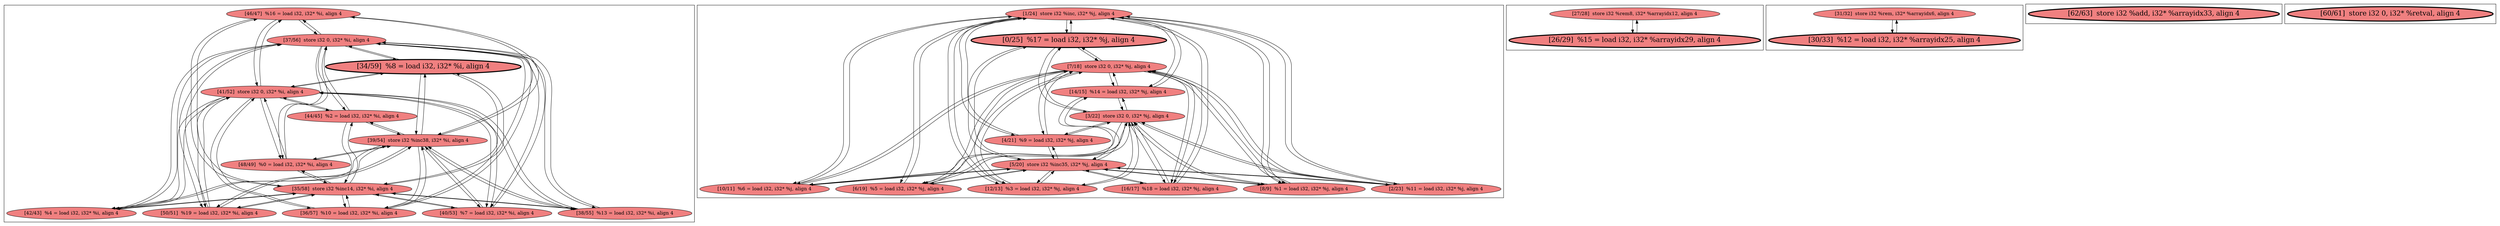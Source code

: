 
digraph G {



node122->node128 [ ]
node128->node131 [ ]
node131->node128 [ ]
node113->node115 [ ]
node115->node113 [ ]
node131->node127 [ ]
node125->node127 [ ]
node132->node129 [ ]
node129->node132 [ ]
node109->node113 [ ]
node102->node103 [ ]
node103->node102 [ ]
node127->node120 [ ]
node120->node127 [ ]
node113->node109 [ ]
node112->node117 [ ]
node127->node122 [ ]
node112->node116 [ ]
node127->node131 [ ]
node116->node112 [ ]
node113->node112 [ ]
node112->node113 [ ]
node124->node129 [ ]
node128->node125 [ ]
node129->node125 [ ]
node125->node128 [ ]
node124->node128 [ ]
node127->node124 [ ]
node116->node114 [ ]
node116->node107 [ ]
node107->node116 [ ]
node126->node122 [ ]
node122->node126 [ ]
node126->node131 [ ]
node117->node109 [ ]
node107->node113 [ ]
node110->node111 [ ]
node111->node110 [ ]
node127->node121 [ ]
node128->node123 [ ]
node128->node124 [ ]
node110->node118 [ ]
node114->node110 [ ]
node123->node128 [ ]
node124->node126 [ ]
node110->node109 [ ]
node129->node123 [ ]
node114->node113 [ ]
node121->node126 [ ]
node113->node107 [ ]
node132->node128 [ ]
node120->node126 [ ]
node128->node120 [ ]
node127->node130 [ ]
node121->node128 [ ]
node120->node129 [ ]
node110->node107 [ ]
node129->node130 [ ]
node128->node122 [ ]
node127->node125 [ ]
node113->node118 [ ]
node119->node116 [ ]
node117->node107 [ ]
node130->node127 [ ]
node121->node127 [ ]
node107->node117 [ ]
node131->node129 [ ]
node116->node115 [ ]
node115->node116 [ ]
node108->node117 [ ]
node115->node117 [ ]
node112->node110 [ ]
node111->node116 [ ]
node104->node105 [ ]
node105->node104 [ ]
node131->node126 [ ]
node122->node129 [ ]
node116->node111 [ ]
node117->node112 [ ]
node108->node110 [ ]
node113->node114 [ ]
node120->node128 [ ]
node117->node118 [ ]
node129->node122 [ ]
node110->node115 [ ]
node132->node126 [ ]
node113->node111 [ ]
node109->node110 [ ]
node116->node119 [ ]
node128->node130 [ ]
node127->node132 [ ]
node123->node129 [ ]
node130->node129 [ ]
node129->node120 [ ]
node108->node116 [ ]
node117->node115 [ ]
node117->node114 [ ]
node119->node113 [ ]
node116->node118 [ ]
node129->node124 [ ]
node109->node116 [ ]
node125->node126 [ ]
node117->node119 [ ]
node111->node113 [ ]
node132->node127 [ ]
node113->node119 [ ]
node128->node132 [ ]
node117->node111 [ ]
node126->node120 [ ]
node109->node117 [ ]
node123->node126 [ ]
node119->node117 [ ]
node117->node108 [ ]
node128->node121 [ ]
node125->node129 [ ]
node110->node108 [ ]
node118->node110 [ ]
node130->node126 [ ]
node111->node117 [ ]
node126->node124 [ ]
node115->node110 [ ]
node126->node132 [ ]
node116->node109 [ ]
node114->node116 [ ]
node126->node125 [ ]
node122->node127 [ ]
node118->node116 [ ]
node116->node108 [ ]
node119->node110 [ ]
node118->node113 [ ]
node110->node119 [ ]
node126->node130 [ ]
node118->node117 [ ]
node129->node131 [ ]
node129->node121 [ ]
node121->node129 [ ]
node130->node128 [ ]
node123->node127 [ ]
node124->node127 [ ]
node114->node117 [ ]
node107->node110 [ ]
node110->node112 [ ]
node108->node113 [ ]
node126->node121 [ ]
node113->node108 [ ]
node127->node123 [ ]
node110->node114 [ ]
node126->node123 [ ]


subgraph cluster4 {


node132 [fillcolor=lightcoral,label="[36/57]  %10 = load i32, i32* %i, align 4",shape=ellipse,style=filled ]
node131 [fillcolor=lightcoral,label="[38/55]  %13 = load i32, i32* %i, align 4",shape=ellipse,style=filled ]
node128 [fillcolor=lightcoral,label="[37/56]  store i32 0, i32* %i, align 4",shape=ellipse,style=filled ]
node127 [fillcolor=lightcoral,label="[35/58]  store i32 %inc14, i32* %i, align 4",shape=ellipse,style=filled ]
node126 [fillcolor=lightcoral,label="[41/52]  store i32 0, i32* %i, align 4",shape=ellipse,style=filled ]
node123 [fillcolor=lightcoral,label="[44/45]  %2 = load i32, i32* %i, align 4",shape=ellipse,style=filled ]
node120 [fillcolor=lightcoral,label="[50/51]  %19 = load i32, i32* %i, align 4",shape=ellipse,style=filled ]
node130 [penwidth=3.0,fontsize=20,fillcolor=lightcoral,label="[34/59]  %8 = load i32, i32* %i, align 4",shape=ellipse,style=filled ]
node121 [fillcolor=lightcoral,label="[48/49]  %0 = load i32, i32* %i, align 4",shape=ellipse,style=filled ]
node124 [fillcolor=lightcoral,label="[42/43]  %4 = load i32, i32* %i, align 4",shape=ellipse,style=filled ]
node125 [fillcolor=lightcoral,label="[40/53]  %7 = load i32, i32* %i, align 4",shape=ellipse,style=filled ]
node129 [fillcolor=lightcoral,label="[39/54]  store i32 %inc38, i32* %i, align 4",shape=ellipse,style=filled ]
node122 [fillcolor=lightcoral,label="[46/47]  %16 = load i32, i32* %i, align 4",shape=ellipse,style=filled ]



}

subgraph cluster3 {


node119 [fillcolor=lightcoral,label="[4/21]  %9 = load i32, i32* %j, align 4",shape=ellipse,style=filled ]
node118 [fillcolor=lightcoral,label="[2/23]  %11 = load i32, i32* %j, align 4",shape=ellipse,style=filled ]
node117 [fillcolor=lightcoral,label="[5/20]  store i32 %inc35, i32* %j, align 4",shape=ellipse,style=filled ]
node116 [fillcolor=lightcoral,label="[3/22]  store i32 0, i32* %j, align 4",shape=ellipse,style=filled ]
node115 [penwidth=3.0,fontsize=20,fillcolor=lightcoral,label="[0/25]  %17 = load i32, i32* %j, align 4",shape=ellipse,style=filled ]
node114 [fillcolor=lightcoral,label="[12/13]  %3 = load i32, i32* %j, align 4",shape=ellipse,style=filled ]
node113 [fillcolor=lightcoral,label="[1/24]  store i32 %inc, i32* %j, align 4",shape=ellipse,style=filled ]
node108 [fillcolor=lightcoral,label="[14/15]  %14 = load i32, i32* %j, align 4",shape=ellipse,style=filled ]
node107 [fillcolor=lightcoral,label="[16/17]  %18 = load i32, i32* %j, align 4",shape=ellipse,style=filled ]
node109 [fillcolor=lightcoral,label="[10/11]  %6 = load i32, i32* %j, align 4",shape=ellipse,style=filled ]
node110 [fillcolor=lightcoral,label="[7/18]  store i32 0, i32* %j, align 4",shape=ellipse,style=filled ]
node111 [fillcolor=lightcoral,label="[8/9]  %1 = load i32, i32* %j, align 4",shape=ellipse,style=filled ]
node112 [fillcolor=lightcoral,label="[6/19]  %5 = load i32, i32* %j, align 4",shape=ellipse,style=filled ]



}

subgraph cluster2 {


node106 [penwidth=3.0,fontsize=20,fillcolor=lightcoral,label="[62/63]  store i32 %add, i32* %arrayidx33, align 4",shape=ellipse,style=filled ]



}

subgraph cluster5 {


node133 [penwidth=3.0,fontsize=20,fillcolor=lightcoral,label="[60/61]  store i32 0, i32* %retval, align 4",shape=ellipse,style=filled ]



}

subgraph cluster0 {


node103 [penwidth=3.0,fontsize=20,fillcolor=lightcoral,label="[26/29]  %15 = load i32, i32* %arrayidx29, align 4",shape=ellipse,style=filled ]
node102 [fillcolor=lightcoral,label="[27/28]  store i32 %rem8, i32* %arrayidx12, align 4",shape=ellipse,style=filled ]



}

subgraph cluster1 {


node105 [penwidth=3.0,fontsize=20,fillcolor=lightcoral,label="[30/33]  %12 = load i32, i32* %arrayidx25, align 4",shape=ellipse,style=filled ]
node104 [fillcolor=lightcoral,label="[31/32]  store i32 %rem, i32* %arrayidx6, align 4",shape=ellipse,style=filled ]



}

}
